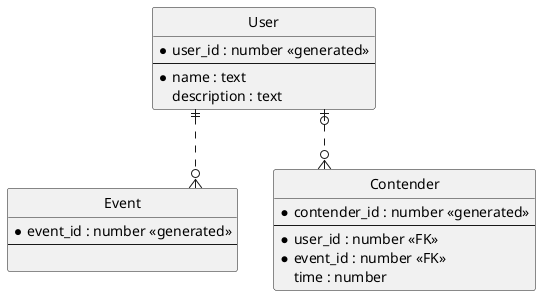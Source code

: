 @startuml
'https://plantuml.com/ie-diagram

' hide the spot
hide circle

' avoid problems with angled crows feet
skinparam linetype ortho

entity User {
  *user_id : number <<generated>>
  --
  *name : text
  description : text
}

entity Event {
  *event_id : number <<generated>>
  --

}

entity Contender {
  *contender_id : number <<generated>>
  --
  * user_id : number <<FK>>
  * event_id : number <<FK>>
  time : number
}

User ||..o{ Event
User |o..o{ Contender

@enduml
